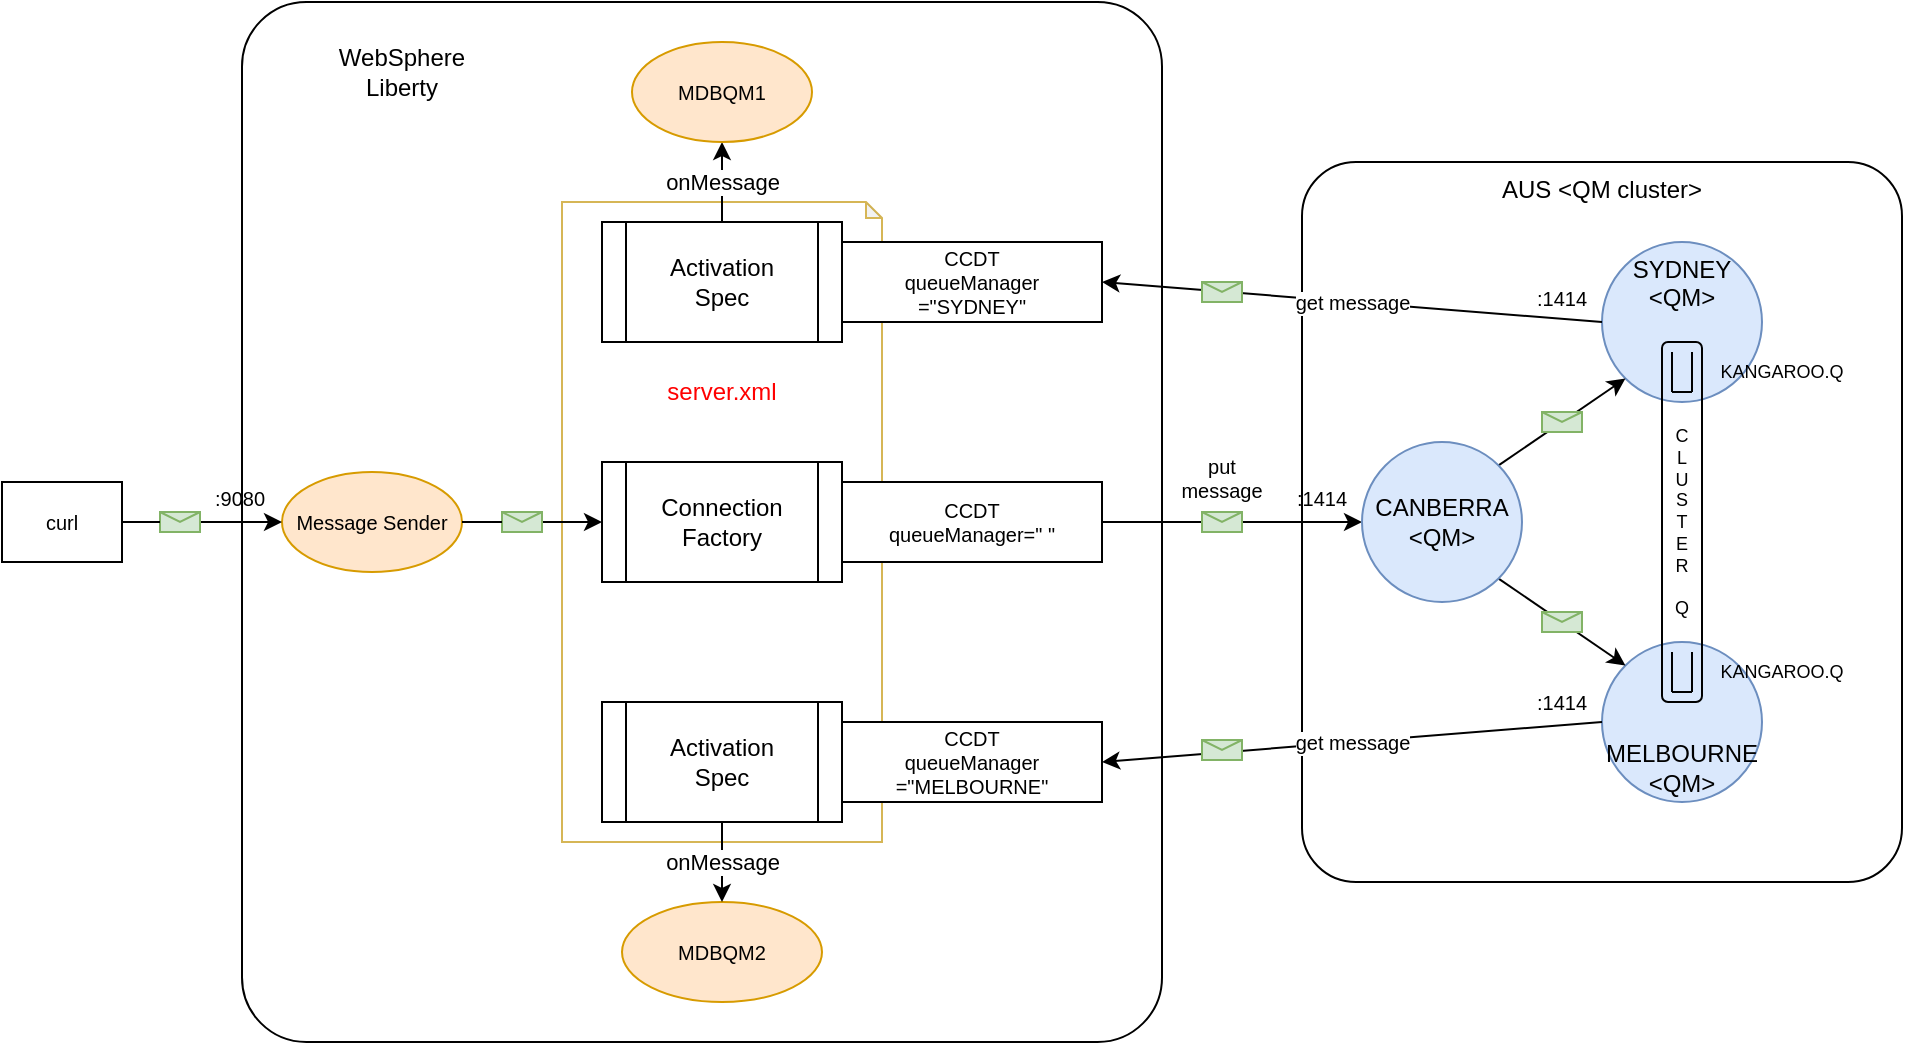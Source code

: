 <mxfile version="19.0.3" type="device"><diagram id="FLQZU6gjwel4R2f5z-8y" name="ws-liberty-mq-demo"><mxGraphModel dx="2013" dy="763" grid="1" gridSize="10" guides="1" tooltips="1" connect="1" arrows="1" fold="1" page="1" pageScale="1" pageWidth="827" pageHeight="1169" math="0" shadow="0"><root><mxCell id="0"/><mxCell id="1" parent="0"/><mxCell id="N0p_aqp3OvBH-b6ZRAzr-2" value="AUS &amp;lt;QM cluster&amp;gt;" style="rounded=1;whiteSpace=wrap;html=1;arcSize=9;fillColor=default;verticalAlign=top;" vertex="1" parent="1"><mxGeometry x="450" y="100" width="300" height="360" as="geometry"/></mxCell><mxCell id="Lm_E0cI1o02i3nEcQFg2-3" value="MELBOURNE&lt;br&gt;&amp;lt;QM&amp;gt;" style="ellipse;whiteSpace=wrap;html=1;aspect=fixed;fillColor=#dae8fc;strokeColor=#6c8ebf;verticalAlign=bottom;" parent="1" vertex="1"><mxGeometry x="600" y="340" width="80" height="80" as="geometry"/></mxCell><mxCell id="Lm_E0cI1o02i3nEcQFg2-2" value="SYDNEY&lt;br&gt;&amp;lt;QM&amp;gt;" style="ellipse;whiteSpace=wrap;html=1;aspect=fixed;fillColor=#dae8fc;strokeColor=#6c8ebf;verticalAlign=top;" parent="1" vertex="1"><mxGeometry x="600" y="140" width="80" height="80" as="geometry"/></mxCell><mxCell id="tLbWC_4HInzrrA7_G5Yr-36" value="C&lt;br&gt;L&lt;br&gt;U&lt;br&gt;S&lt;br&gt;T&lt;br&gt;E&lt;br&gt;R&lt;br&gt;&lt;br&gt;Q" style="rounded=1;whiteSpace=wrap;html=1;fontSize=9;fillColor=none;" parent="1" vertex="1"><mxGeometry x="630" y="190" width="20" height="180" as="geometry"/></mxCell><mxCell id="Lm_E0cI1o02i3nEcQFg2-1" value="" style="rounded=1;whiteSpace=wrap;html=1;arcSize=7;" parent="1" vertex="1"><mxGeometry x="-80" y="20" width="460" height="520" as="geometry"/></mxCell><mxCell id="Lm_E0cI1o02i3nEcQFg2-23" value="" style="shape=note;whiteSpace=wrap;html=1;backgroundOutline=1;darkOpacity=0.05;fillColor=none;size=8;strokeColor=#d6b656;" parent="1" vertex="1"><mxGeometry x="80" y="120" width="160" height="320" as="geometry"/></mxCell><mxCell id="Lm_E0cI1o02i3nEcQFg2-7" value="get message" style="rounded=0;orthogonalLoop=1;jettySize=auto;html=1;exitX=0;exitY=0.5;exitDx=0;exitDy=0;entryX=1;entryY=0.5;entryDx=0;entryDy=0;fontSize=10;" parent="1" source="Lm_E0cI1o02i3nEcQFg2-2" target="Lm_E0cI1o02i3nEcQFg2-19" edge="1"><mxGeometry relative="1" as="geometry"><mxPoint x="430" y="310" as="sourcePoint"/><mxPoint x="260" y="160" as="targetPoint"/></mxGeometry></mxCell><mxCell id="Lm_E0cI1o02i3nEcQFg2-15" value="onMessage" style="edgeStyle=none;rounded=0;orthogonalLoop=1;jettySize=auto;html=1;entryX=0.5;entryY=1;entryDx=0;entryDy=0;" parent="1" source="Lm_E0cI1o02i3nEcQFg2-4" target="Lm_E0cI1o02i3nEcQFg2-6" edge="1"><mxGeometry relative="1" as="geometry"/></mxCell><mxCell id="Lm_E0cI1o02i3nEcQFg2-4" value="Activation&lt;br&gt;Spec" style="shape=process;whiteSpace=wrap;html=1;backgroundOutline=1;" parent="1" vertex="1"><mxGeometry x="100" y="130" width="120" height="60" as="geometry"/></mxCell><mxCell id="Lm_E0cI1o02i3nEcQFg2-5" value="MDBQM2" style="ellipse;whiteSpace=wrap;html=1;fillColor=#ffe6cc;strokeColor=#d79b00;fontSize=10;" parent="1" vertex="1"><mxGeometry x="110" y="470" width="100" height="50" as="geometry"/></mxCell><mxCell id="Lm_E0cI1o02i3nEcQFg2-6" value="MDBQM1" style="ellipse;whiteSpace=wrap;html=1;fillColor=#ffe6cc;strokeColor=#d79b00;fontSize=10;" parent="1" vertex="1"><mxGeometry x="115" y="40" width="90" height="50" as="geometry"/></mxCell><mxCell id="Lm_E0cI1o02i3nEcQFg2-9" value="onMessage" style="edgeStyle=orthogonalEdgeStyle;rounded=0;orthogonalLoop=1;jettySize=auto;html=1;entryX=0.5;entryY=0;entryDx=0;entryDy=0;" parent="1" source="Lm_E0cI1o02i3nEcQFg2-8" target="Lm_E0cI1o02i3nEcQFg2-5" edge="1"><mxGeometry relative="1" as="geometry"/></mxCell><mxCell id="Lm_E0cI1o02i3nEcQFg2-11" value="get message" style="rounded=0;orthogonalLoop=1;jettySize=auto;html=1;exitX=0;exitY=0.5;exitDx=0;exitDy=0;entryX=1;entryY=0.5;entryDx=0;entryDy=0;fontSize=10;" parent="1" source="Lm_E0cI1o02i3nEcQFg2-3" target="Lm_E0cI1o02i3nEcQFg2-18" edge="1"><mxGeometry relative="1" as="geometry"><mxPoint x="260" y="400" as="targetPoint"/></mxGeometry></mxCell><mxCell id="Lm_E0cI1o02i3nEcQFg2-8" value="Activation&lt;br&gt;Spec" style="shape=process;whiteSpace=wrap;html=1;backgroundOutline=1;" parent="1" vertex="1"><mxGeometry x="100" y="370" width="120" height="60" as="geometry"/></mxCell><mxCell id="Lm_E0cI1o02i3nEcQFg2-13" value="" style="rounded=0;orthogonalLoop=1;jettySize=auto;html=1;entryX=0;entryY=1;entryDx=0;entryDy=0;exitX=1;exitY=0;exitDx=0;exitDy=0;" parent="1" source="tLbWC_4HInzrrA7_G5Yr-1" target="Lm_E0cI1o02i3nEcQFg2-2" edge="1"><mxGeometry relative="1" as="geometry"/></mxCell><mxCell id="Lm_E0cI1o02i3nEcQFg2-14" value="" style="edgeStyle=none;rounded=0;orthogonalLoop=1;jettySize=auto;html=1;entryX=0;entryY=0;entryDx=0;entryDy=0;exitX=1;exitY=1;exitDx=0;exitDy=0;" parent="1" source="tLbWC_4HInzrrA7_G5Yr-1" target="Lm_E0cI1o02i3nEcQFg2-3" edge="1"><mxGeometry relative="1" as="geometry"/></mxCell><mxCell id="Lm_E0cI1o02i3nEcQFg2-12" value="Connection Factory" style="shape=process;whiteSpace=wrap;html=1;backgroundOutline=1;" parent="1" vertex="1"><mxGeometry x="100" y="250" width="120" height="60" as="geometry"/></mxCell><mxCell id="tLbWC_4HInzrrA7_G5Yr-39" style="edgeStyle=none;rounded=0;orthogonalLoop=1;jettySize=auto;html=1;entryX=0;entryY=0.5;entryDx=0;entryDy=0;fontSize=9;" parent="1" source="Lm_E0cI1o02i3nEcQFg2-16" target="tLbWC_4HInzrrA7_G5Yr-1" edge="1"><mxGeometry relative="1" as="geometry"/></mxCell><mxCell id="Lm_E0cI1o02i3nEcQFg2-16" value="CCDT&lt;br style=&quot;font-size: 10px;&quot;&gt;queueManager=&quot; &quot;" style="shape=parallelogram;perimeter=parallelogramPerimeter;whiteSpace=wrap;html=1;fixedSize=1;size=0;fontSize=10;" parent="1" vertex="1"><mxGeometry x="220" y="260" width="130" height="40" as="geometry"/></mxCell><mxCell id="Lm_E0cI1o02i3nEcQFg2-17" value="WebSphere Liberty" style="text;html=1;strokeColor=none;fillColor=none;align=center;verticalAlign=middle;whiteSpace=wrap;rounded=0;" parent="1" vertex="1"><mxGeometry x="-30" y="40" width="60" height="30" as="geometry"/></mxCell><mxCell id="Lm_E0cI1o02i3nEcQFg2-18" value="CCDT&lt;br style=&quot;font-size: 10px;&quot;&gt;queueManager&lt;br style=&quot;font-size: 10px;&quot;&gt;=&quot;MELBOURNE&quot;" style="shape=parallelogram;perimeter=parallelogramPerimeter;whiteSpace=wrap;html=1;fixedSize=1;size=0;fontSize=10;" parent="1" vertex="1"><mxGeometry x="220" y="380" width="130" height="40" as="geometry"/></mxCell><mxCell id="Lm_E0cI1o02i3nEcQFg2-19" value="CCDT&lt;br style=&quot;font-size: 10px;&quot;&gt;queueManager&lt;br style=&quot;font-size: 10px;&quot;&gt;=&quot;SYDNEY&quot;" style="shape=parallelogram;perimeter=parallelogramPerimeter;whiteSpace=wrap;html=1;fixedSize=1;size=0;fontSize=10;" parent="1" vertex="1"><mxGeometry x="220" y="140" width="130" height="40" as="geometry"/></mxCell><mxCell id="Lm_E0cI1o02i3nEcQFg2-21" style="edgeStyle=none;rounded=0;orthogonalLoop=1;jettySize=auto;html=1;startArrow=none;" parent="1" source="N0p_aqp3OvBH-b6ZRAzr-4" target="Lm_E0cI1o02i3nEcQFg2-12" edge="1"><mxGeometry relative="1" as="geometry"/></mxCell><mxCell id="Lm_E0cI1o02i3nEcQFg2-20" value="Message Sender" style="ellipse;whiteSpace=wrap;html=1;fillColor=#ffe6cc;strokeColor=#d79b00;fontSize=10;" parent="1" vertex="1"><mxGeometry x="-60" y="255" width="90" height="50" as="geometry"/></mxCell><mxCell id="Lm_E0cI1o02i3nEcQFg2-24" value="server.xml" style="text;html=1;strokeColor=none;fillColor=none;align=center;verticalAlign=middle;whiteSpace=wrap;rounded=0;fontColor=#FF0000;" parent="1" vertex="1"><mxGeometry x="130" y="200" width="60" height="30" as="geometry"/></mxCell><mxCell id="tLbWC_4HInzrrA7_G5Yr-1" value="CANBERRA&lt;br&gt;&amp;lt;QM&amp;gt;" style="ellipse;whiteSpace=wrap;html=1;aspect=fixed;fillColor=#dae8fc;strokeColor=#6c8ebf;" parent="1" vertex="1"><mxGeometry x="480" y="240" width="80" height="80" as="geometry"/></mxCell><mxCell id="tLbWC_4HInzrrA7_G5Yr-3" value="" style="shape=message;html=1;whiteSpace=wrap;html=1;outlineConnect=0;fillColor=#d5e8d4;strokeColor=#82b366;" parent="1" vertex="1"><mxGeometry x="570" y="325" width="20" height="10" as="geometry"/></mxCell><mxCell id="tLbWC_4HInzrrA7_G5Yr-10" value="" style="shape=message;html=1;whiteSpace=wrap;html=1;outlineConnect=0;fillColor=#d5e8d4;strokeColor=#82b366;" parent="1" vertex="1"><mxGeometry x="570" y="225" width="20" height="10" as="geometry"/></mxCell><mxCell id="tLbWC_4HInzrrA7_G5Yr-29" value="" style="group" parent="1" vertex="1" connectable="0"><mxGeometry x="635" y="195" width="10" height="20" as="geometry"/></mxCell><mxCell id="tLbWC_4HInzrrA7_G5Yr-25" value="" style="endArrow=none;html=1;rounded=0;" parent="tLbWC_4HInzrrA7_G5Yr-29" edge="1"><mxGeometry width="50" height="50" relative="1" as="geometry"><mxPoint y="20" as="sourcePoint"/><mxPoint as="targetPoint"/></mxGeometry></mxCell><mxCell id="tLbWC_4HInzrrA7_G5Yr-26" value="" style="endArrow=none;html=1;rounded=0;" parent="tLbWC_4HInzrrA7_G5Yr-29" edge="1"><mxGeometry width="50" height="50" relative="1" as="geometry"><mxPoint x="10" y="20" as="sourcePoint"/><mxPoint x="10" as="targetPoint"/></mxGeometry></mxCell><mxCell id="tLbWC_4HInzrrA7_G5Yr-27" value="" style="endArrow=none;html=1;rounded=0;" parent="tLbWC_4HInzrrA7_G5Yr-29" edge="1"><mxGeometry width="50" height="50" relative="1" as="geometry"><mxPoint x="10" y="20" as="sourcePoint"/><mxPoint y="20" as="targetPoint"/></mxGeometry></mxCell><mxCell id="tLbWC_4HInzrrA7_G5Yr-30" value="" style="group" parent="1" vertex="1" connectable="0"><mxGeometry x="635" y="345" width="15" height="20" as="geometry"/></mxCell><mxCell id="tLbWC_4HInzrrA7_G5Yr-31" value="" style="endArrow=none;html=1;rounded=0;" parent="tLbWC_4HInzrrA7_G5Yr-30" edge="1"><mxGeometry width="50" height="50" relative="1" as="geometry"><mxPoint y="20" as="sourcePoint"/><mxPoint as="targetPoint"/></mxGeometry></mxCell><mxCell id="tLbWC_4HInzrrA7_G5Yr-32" value="" style="endArrow=none;html=1;rounded=0;" parent="tLbWC_4HInzrrA7_G5Yr-30" edge="1"><mxGeometry width="50" height="50" relative="1" as="geometry"><mxPoint x="10" y="20" as="sourcePoint"/><mxPoint x="10" as="targetPoint"/></mxGeometry></mxCell><mxCell id="tLbWC_4HInzrrA7_G5Yr-33" value="" style="endArrow=none;html=1;rounded=0;" parent="tLbWC_4HInzrrA7_G5Yr-30" edge="1"><mxGeometry width="50" height="50" relative="1" as="geometry"><mxPoint x="10" y="20" as="sourcePoint"/><mxPoint y="20" as="targetPoint"/></mxGeometry></mxCell><mxCell id="tLbWC_4HInzrrA7_G5Yr-34" value="KANGAROO.Q" style="text;html=1;strokeColor=none;fillColor=none;align=center;verticalAlign=middle;whiteSpace=wrap;rounded=0;fontSize=9;" parent="1" vertex="1"><mxGeometry x="660" y="190" width="60" height="30" as="geometry"/></mxCell><mxCell id="tLbWC_4HInzrrA7_G5Yr-35" value="KANGAROO.Q" style="text;html=1;strokeColor=none;fillColor=none;align=center;verticalAlign=middle;whiteSpace=wrap;rounded=0;fontSize=9;" parent="1" vertex="1"><mxGeometry x="660" y="340" width="60" height="30" as="geometry"/></mxCell><mxCell id="tLbWC_4HInzrrA7_G5Yr-41" value="" style="shape=message;html=1;whiteSpace=wrap;html=1;outlineConnect=0;fillColor=#d5e8d4;strokeColor=#82b366;" parent="1" vertex="1"><mxGeometry x="400" y="275" width="20" height="10" as="geometry"/></mxCell><mxCell id="tLbWC_4HInzrrA7_G5Yr-43" value="" style="shape=message;html=1;whiteSpace=wrap;html=1;outlineConnect=0;fillColor=#d5e8d4;strokeColor=#82b366;" parent="1" vertex="1"><mxGeometry x="400" y="160" width="20" height="10" as="geometry"/></mxCell><mxCell id="tLbWC_4HInzrrA7_G5Yr-45" value="put&lt;br&gt;message" style="text;html=1;strokeColor=none;fillColor=none;align=center;verticalAlign=middle;whiteSpace=wrap;rounded=0;fontSize=10;" parent="1" vertex="1"><mxGeometry x="380" y="250" width="60" height="15" as="geometry"/></mxCell><mxCell id="tLbWC_4HInzrrA7_G5Yr-47" value="" style="shape=message;html=1;whiteSpace=wrap;html=1;outlineConnect=0;fillColor=#d5e8d4;strokeColor=#82b366;" parent="1" vertex="1"><mxGeometry x="400" y="389" width="20" height="10" as="geometry"/></mxCell><mxCell id="tLbWC_4HInzrrA7_G5Yr-49" style="edgeStyle=none;rounded=0;orthogonalLoop=1;jettySize=auto;html=1;entryX=0;entryY=0.5;entryDx=0;entryDy=0;fontSize=10;startArrow=none;" parent="1" source="N0p_aqp3OvBH-b6ZRAzr-7" target="Lm_E0cI1o02i3nEcQFg2-20" edge="1"><mxGeometry relative="1" as="geometry"/></mxCell><mxCell id="tLbWC_4HInzrrA7_G5Yr-48" value="curl" style="rounded=0;whiteSpace=wrap;html=1;fontSize=10;fillColor=none;" parent="1" vertex="1"><mxGeometry x="-200" y="260" width="60" height="40" as="geometry"/></mxCell><mxCell id="tLbWC_4HInzrrA7_G5Yr-50" value=":9080" style="text;html=1;strokeColor=none;fillColor=none;align=center;verticalAlign=middle;whiteSpace=wrap;rounded=0;fontSize=10;" parent="1" vertex="1"><mxGeometry x="-101" y="260" width="40" height="15" as="geometry"/></mxCell><mxCell id="tLbWC_4HInzrrA7_G5Yr-51" value=":1414" style="text;html=1;strokeColor=none;fillColor=none;align=center;verticalAlign=middle;whiteSpace=wrap;rounded=0;fontSize=10;" parent="1" vertex="1"><mxGeometry x="560" y="160" width="40" height="15" as="geometry"/></mxCell><mxCell id="tLbWC_4HInzrrA7_G5Yr-52" value=":1414" style="text;html=1;strokeColor=none;fillColor=none;align=center;verticalAlign=middle;whiteSpace=wrap;rounded=0;fontSize=10;" parent="1" vertex="1"><mxGeometry x="440" y="260" width="40" height="15" as="geometry"/></mxCell><mxCell id="tLbWC_4HInzrrA7_G5Yr-56" value=":1414" style="text;html=1;strokeColor=none;fillColor=none;align=center;verticalAlign=middle;whiteSpace=wrap;rounded=0;fontSize=10;" parent="1" vertex="1"><mxGeometry x="560" y="362" width="40" height="15" as="geometry"/></mxCell><mxCell id="N0p_aqp3OvBH-b6ZRAzr-4" value="" style="shape=message;html=1;whiteSpace=wrap;html=1;outlineConnect=0;fillColor=#d5e8d4;strokeColor=#82b366;" vertex="1" parent="1"><mxGeometry x="50" y="275" width="20" height="10" as="geometry"/></mxCell><mxCell id="N0p_aqp3OvBH-b6ZRAzr-6" value="" style="edgeStyle=none;rounded=0;orthogonalLoop=1;jettySize=auto;html=1;endArrow=none;" edge="1" parent="1" source="Lm_E0cI1o02i3nEcQFg2-20" target="N0p_aqp3OvBH-b6ZRAzr-4"><mxGeometry relative="1" as="geometry"><mxPoint x="30.0" y="280" as="sourcePoint"/><mxPoint x="100" y="280" as="targetPoint"/></mxGeometry></mxCell><mxCell id="N0p_aqp3OvBH-b6ZRAzr-7" value="" style="shape=message;html=1;whiteSpace=wrap;html=1;outlineConnect=0;fillColor=#d5e8d4;strokeColor=#82b366;" vertex="1" parent="1"><mxGeometry x="-121" y="275" width="20" height="10" as="geometry"/></mxCell><mxCell id="N0p_aqp3OvBH-b6ZRAzr-8" value="" style="edgeStyle=none;rounded=0;orthogonalLoop=1;jettySize=auto;html=1;entryX=0;entryY=0.5;entryDx=0;entryDy=0;fontSize=10;endArrow=none;" edge="1" parent="1" source="tLbWC_4HInzrrA7_G5Yr-48" target="N0p_aqp3OvBH-b6ZRAzr-7"><mxGeometry relative="1" as="geometry"><mxPoint x="-140" y="280" as="sourcePoint"/><mxPoint x="-60.0" y="280" as="targetPoint"/></mxGeometry></mxCell></root></mxGraphModel></diagram></mxfile>